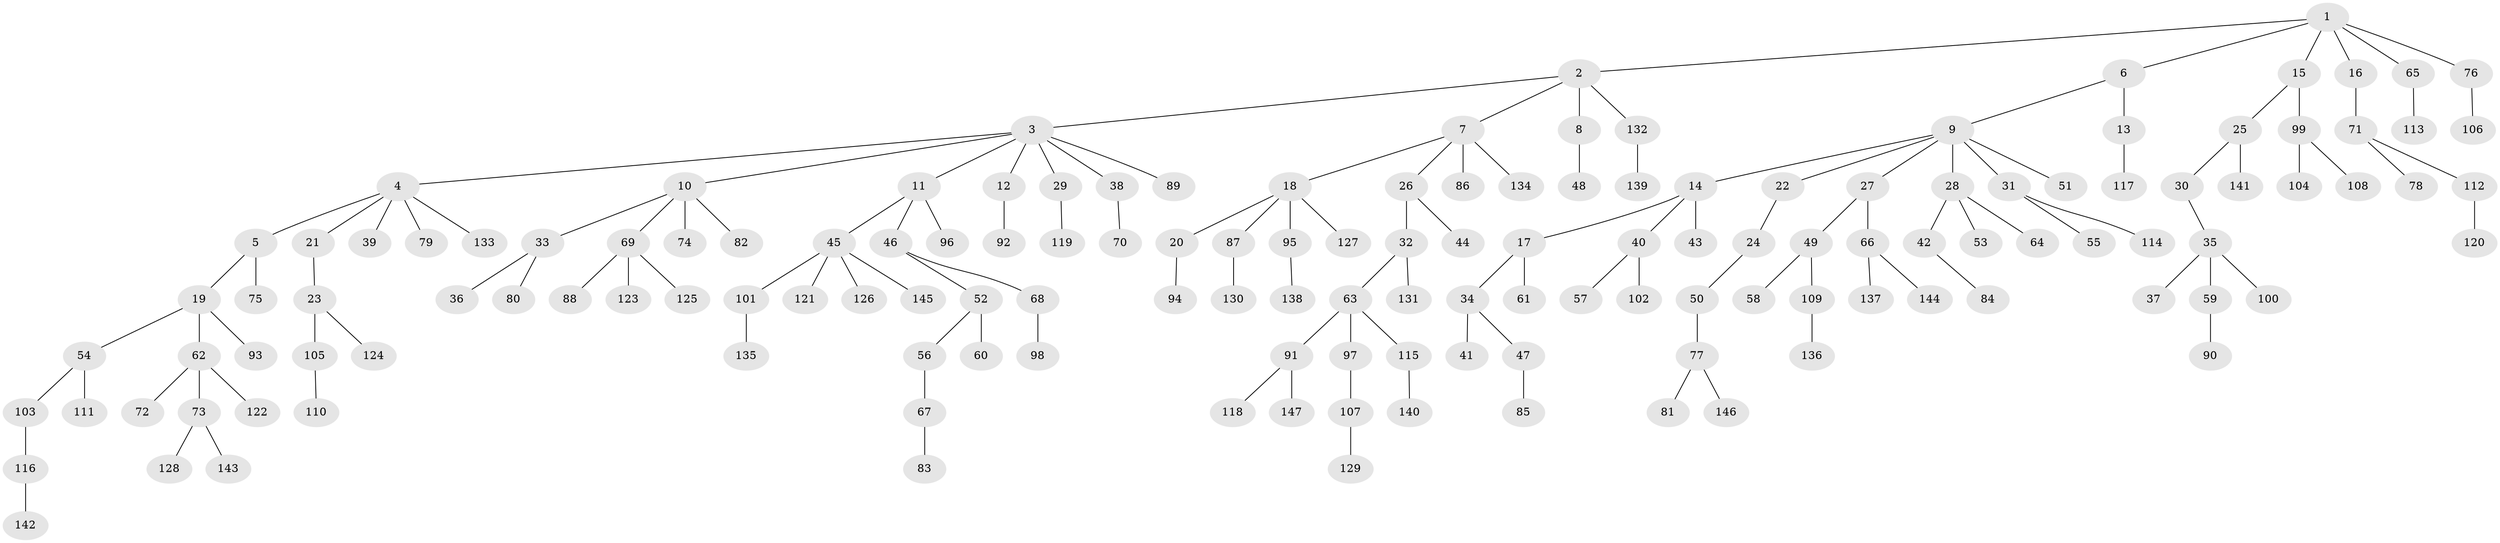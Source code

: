 // Generated by graph-tools (version 1.1) at 2025/26/03/09/25 03:26:28]
// undirected, 147 vertices, 146 edges
graph export_dot {
graph [start="1"]
  node [color=gray90,style=filled];
  1;
  2;
  3;
  4;
  5;
  6;
  7;
  8;
  9;
  10;
  11;
  12;
  13;
  14;
  15;
  16;
  17;
  18;
  19;
  20;
  21;
  22;
  23;
  24;
  25;
  26;
  27;
  28;
  29;
  30;
  31;
  32;
  33;
  34;
  35;
  36;
  37;
  38;
  39;
  40;
  41;
  42;
  43;
  44;
  45;
  46;
  47;
  48;
  49;
  50;
  51;
  52;
  53;
  54;
  55;
  56;
  57;
  58;
  59;
  60;
  61;
  62;
  63;
  64;
  65;
  66;
  67;
  68;
  69;
  70;
  71;
  72;
  73;
  74;
  75;
  76;
  77;
  78;
  79;
  80;
  81;
  82;
  83;
  84;
  85;
  86;
  87;
  88;
  89;
  90;
  91;
  92;
  93;
  94;
  95;
  96;
  97;
  98;
  99;
  100;
  101;
  102;
  103;
  104;
  105;
  106;
  107;
  108;
  109;
  110;
  111;
  112;
  113;
  114;
  115;
  116;
  117;
  118;
  119;
  120;
  121;
  122;
  123;
  124;
  125;
  126;
  127;
  128;
  129;
  130;
  131;
  132;
  133;
  134;
  135;
  136;
  137;
  138;
  139;
  140;
  141;
  142;
  143;
  144;
  145;
  146;
  147;
  1 -- 2;
  1 -- 6;
  1 -- 15;
  1 -- 16;
  1 -- 65;
  1 -- 76;
  2 -- 3;
  2 -- 7;
  2 -- 8;
  2 -- 132;
  3 -- 4;
  3 -- 10;
  3 -- 11;
  3 -- 12;
  3 -- 29;
  3 -- 38;
  3 -- 89;
  4 -- 5;
  4 -- 21;
  4 -- 39;
  4 -- 79;
  4 -- 133;
  5 -- 19;
  5 -- 75;
  6 -- 9;
  6 -- 13;
  7 -- 18;
  7 -- 26;
  7 -- 86;
  7 -- 134;
  8 -- 48;
  9 -- 14;
  9 -- 22;
  9 -- 27;
  9 -- 28;
  9 -- 31;
  9 -- 51;
  10 -- 33;
  10 -- 69;
  10 -- 74;
  10 -- 82;
  11 -- 45;
  11 -- 46;
  11 -- 96;
  12 -- 92;
  13 -- 117;
  14 -- 17;
  14 -- 40;
  14 -- 43;
  15 -- 25;
  15 -- 99;
  16 -- 71;
  17 -- 34;
  17 -- 61;
  18 -- 20;
  18 -- 87;
  18 -- 95;
  18 -- 127;
  19 -- 54;
  19 -- 62;
  19 -- 93;
  20 -- 94;
  21 -- 23;
  22 -- 24;
  23 -- 105;
  23 -- 124;
  24 -- 50;
  25 -- 30;
  25 -- 141;
  26 -- 32;
  26 -- 44;
  27 -- 49;
  27 -- 66;
  28 -- 42;
  28 -- 53;
  28 -- 64;
  29 -- 119;
  30 -- 35;
  31 -- 55;
  31 -- 114;
  32 -- 63;
  32 -- 131;
  33 -- 36;
  33 -- 80;
  34 -- 41;
  34 -- 47;
  35 -- 37;
  35 -- 59;
  35 -- 100;
  38 -- 70;
  40 -- 57;
  40 -- 102;
  42 -- 84;
  45 -- 101;
  45 -- 121;
  45 -- 126;
  45 -- 145;
  46 -- 52;
  46 -- 68;
  47 -- 85;
  49 -- 58;
  49 -- 109;
  50 -- 77;
  52 -- 56;
  52 -- 60;
  54 -- 103;
  54 -- 111;
  56 -- 67;
  59 -- 90;
  62 -- 72;
  62 -- 73;
  62 -- 122;
  63 -- 91;
  63 -- 97;
  63 -- 115;
  65 -- 113;
  66 -- 137;
  66 -- 144;
  67 -- 83;
  68 -- 98;
  69 -- 88;
  69 -- 123;
  69 -- 125;
  71 -- 78;
  71 -- 112;
  73 -- 128;
  73 -- 143;
  76 -- 106;
  77 -- 81;
  77 -- 146;
  87 -- 130;
  91 -- 118;
  91 -- 147;
  95 -- 138;
  97 -- 107;
  99 -- 104;
  99 -- 108;
  101 -- 135;
  103 -- 116;
  105 -- 110;
  107 -- 129;
  109 -- 136;
  112 -- 120;
  115 -- 140;
  116 -- 142;
  132 -- 139;
}
